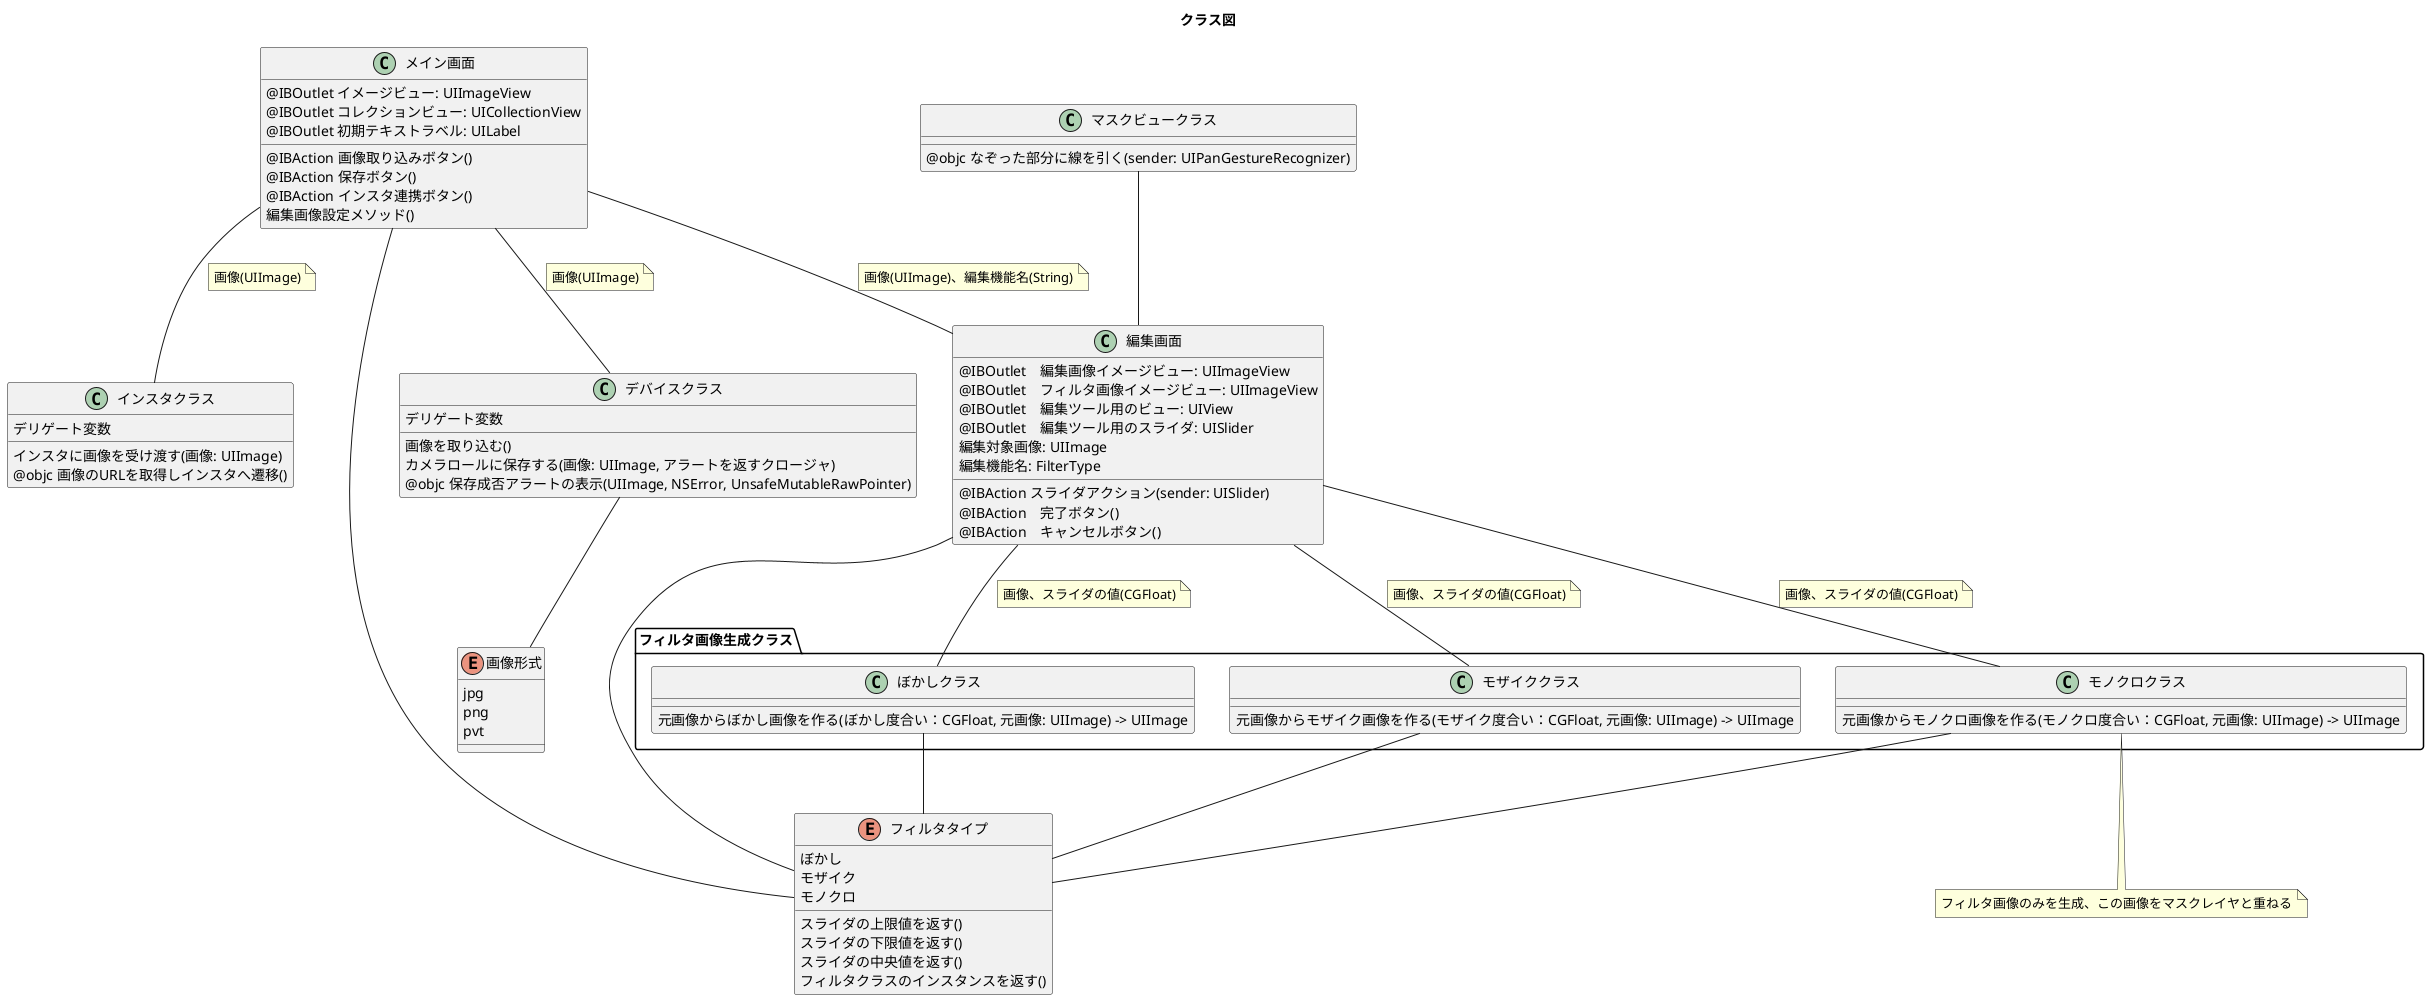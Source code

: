 @startuml
title "クラス図"

class  メイン画面{
  @IBOutlet イメージビュー: UIImageView
  @IBOutlet コレクションビュー: UICollectionView
  @IBOutlet 初期テキストラベル: UILabel
  @IBAction 画像取り込みボタン()
  @IBAction 保存ボタン()
  @IBAction インスタ連携ボタン()
  編集画像設定メソッド()
}

class  編集画面{
  @IBOutlet　編集画像イメージビュー: UIImageView
  @IBOutlet　フィルタ画像イメージビュー: UIImageView
  @IBOutlet　編集ツール用のビュー: UIView
  @IBOutlet　編集ツール用のスライダ: UISlider
  編集対象画像: UIImage
  編集機能名: FilterType
  @IBAction スライダアクション(sender: UISlider)
  @IBAction　完了ボタン()
  @IBAction　キャンセルボタン()
}

class マスクビュークラス{
  @objc なぞった部分に線を引く(sender: UIPanGestureRecognizer)
}

class デバイスクラス{
  デリゲート変数
  画像を取り込む()
  カメラロールに保存する(画像: UIImage, アラートを返すクロージャ)
  @objc 保存成否アラートの表示(UIImage, NSError, UnsafeMutableRawPointer)
}

class インスタクラス{
  デリゲート変数
  インスタに画像を受け渡す(画像: UIImage)
  @objc 画像のURLを取得しインスタへ遷移()
}

enum フィルタタイプ {
  ぼかし
  モザイク
  モノクロ
  スライダの上限値を返す()
  スライダの下限値を返す()
  スライダの中央値を返す()
  フィルタクラスのインスタンスを返す()
}

enum 画像形式 {
  jpg
  png
  pvt
}

package フィルタ画像生成クラス {
class ぼかしクラス{
  元画像からぼかし画像を作る(ぼかし度合い：CGFloat, 元画像: UIImage) -> UIImage
}

class モザイククラス{
  元画像からモザイク画像を作る(モザイク度合い：CGFloat, 元画像: UIImage) -> UIImage
}

class モノクロクラス{
  元画像からモノクロ画像を作る(モノクロ度合い：CGFloat, 元画像: UIImage) -> UIImage
}
}
note bottom
  フィルタ画像のみを生成、この画像をマスクレイヤと重ねる
end note

メイン画面--編集画面
note left on link
  画像(UIImage)、編集機能名(String)
end note

メイン画面--デバイスクラス
note left on link
  画像(UIImage)
end note

メイン画面--インスタクラス
note left on link
  画像(UIImage)
end note

マスクビュークラス--編集画面

編集画面--ぼかしクラス
note left on link
  画像、スライダの値(CGFloat)
end note

編集画面--モザイククラス
note left on link
  画像、スライダの値(CGFloat)
end note

編集画面--モノクロクラス
note left on link
  画像、スライダの値(CGFloat)
end note

デバイスクラス--画像形式
メイン画面--フィルタタイプ
編集画面--フィルタタイプ
ぼかしクラス--フィルタタイプ
モザイククラス--フィルタタイプ
モノクロクラス--フィルタタイプ

@enduml

